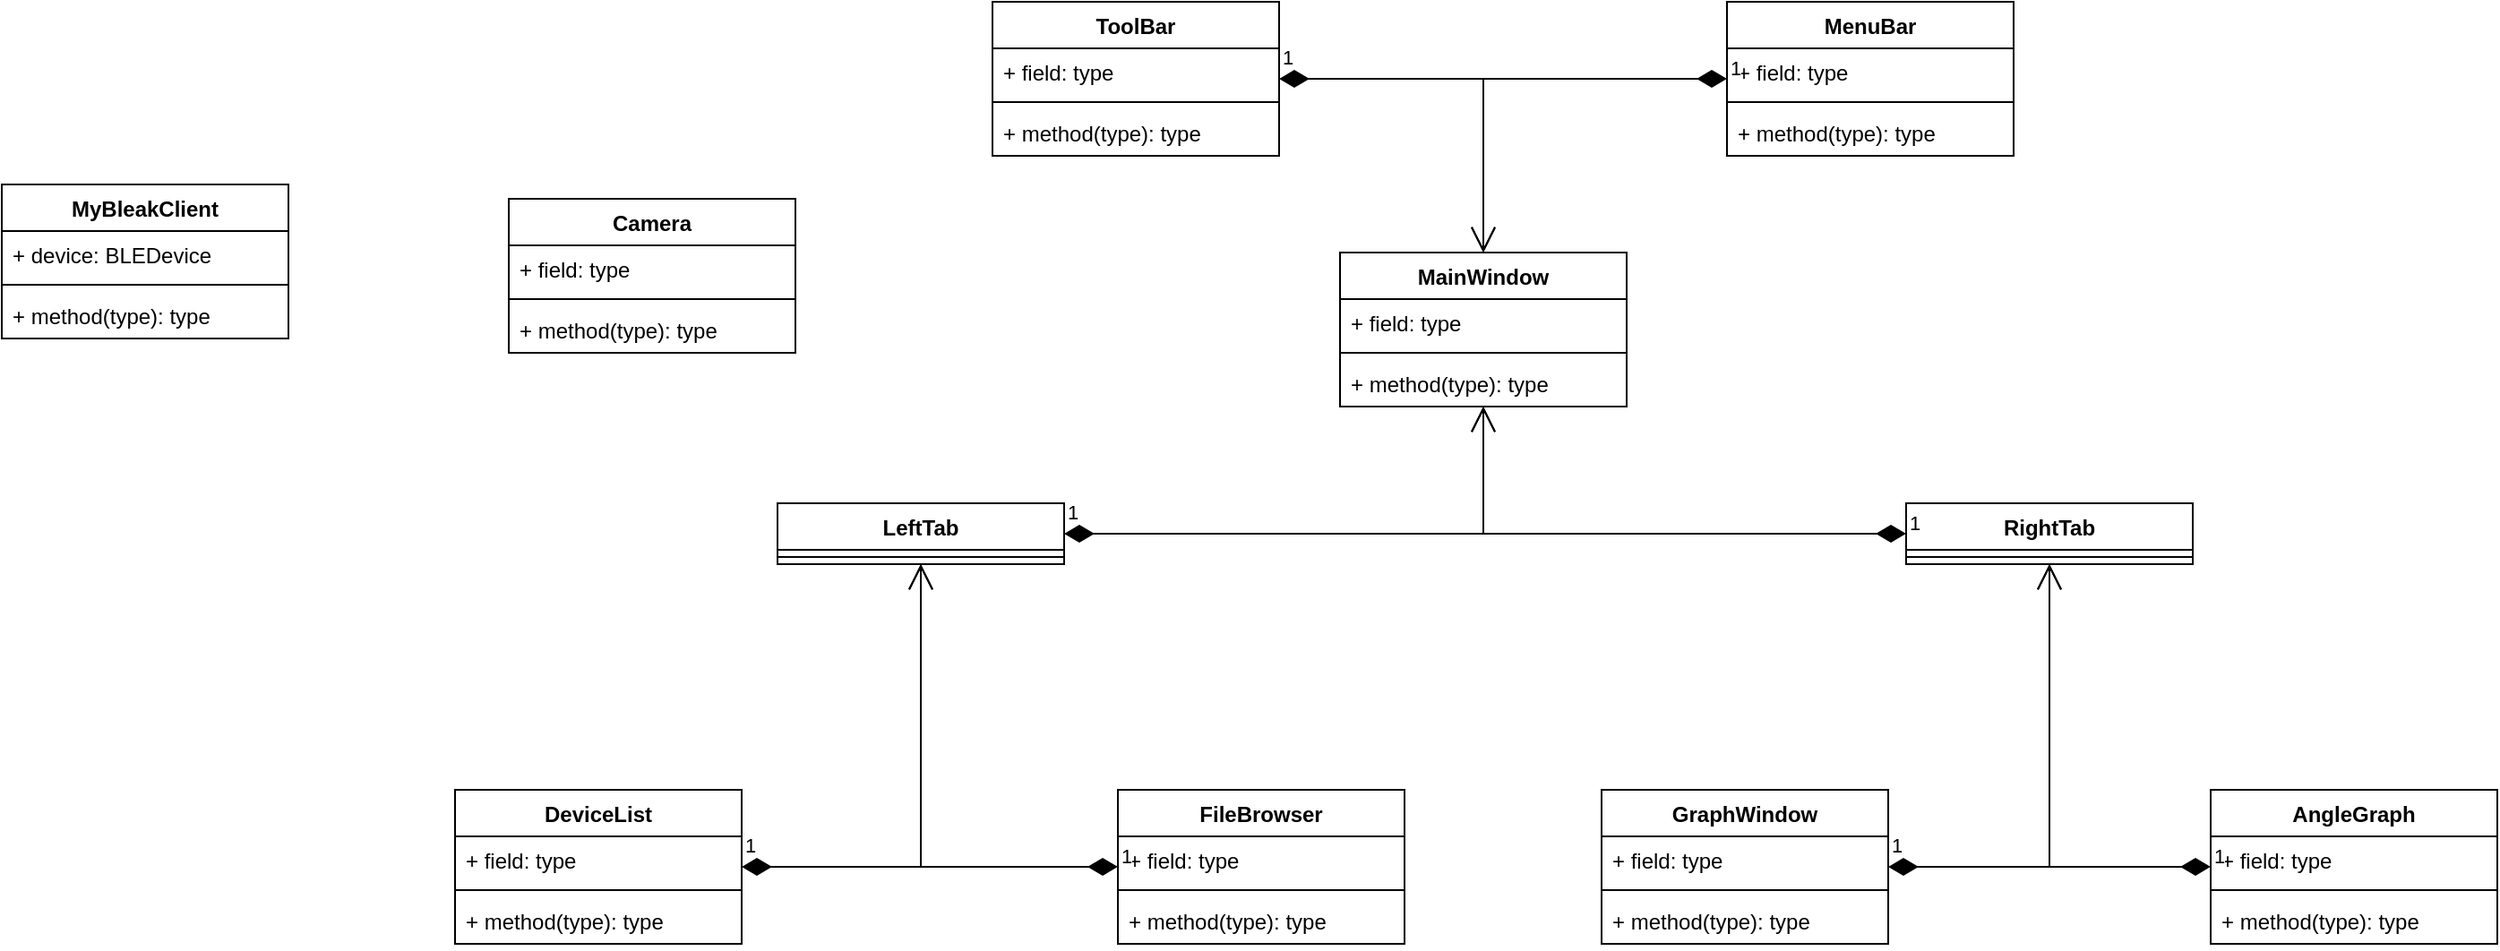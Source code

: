 <mxfile version="20.3.0" type="github">
  <diagram id="C5RBs43oDa-KdzZeNtuy" name="Page-1">
    <mxGraphModel dx="2249" dy="794" grid="1" gridSize="10" guides="1" tooltips="1" connect="1" arrows="1" fold="1" page="1" pageScale="1" pageWidth="827" pageHeight="1169" math="0" shadow="0">
      <root>
        <mxCell id="WIyWlLk6GJQsqaUBKTNV-0" />
        <mxCell id="WIyWlLk6GJQsqaUBKTNV-1" parent="WIyWlLk6GJQsqaUBKTNV-0" />
        <mxCell id="hrHsHasM8kGhDxBaZL0c-0" value="MainWindow" style="swimlane;fontStyle=1;align=center;verticalAlign=top;childLayout=stackLayout;horizontal=1;startSize=26;horizontalStack=0;resizeParent=1;resizeParentMax=0;resizeLast=0;collapsible=1;marginBottom=0;" parent="WIyWlLk6GJQsqaUBKTNV-1" vertex="1">
          <mxGeometry x="254" y="170" width="160" height="86" as="geometry" />
        </mxCell>
        <mxCell id="hrHsHasM8kGhDxBaZL0c-1" value="+ field: type" style="text;strokeColor=none;fillColor=none;align=left;verticalAlign=top;spacingLeft=4;spacingRight=4;overflow=hidden;rotatable=0;points=[[0,0.5],[1,0.5]];portConstraint=eastwest;" parent="hrHsHasM8kGhDxBaZL0c-0" vertex="1">
          <mxGeometry y="26" width="160" height="26" as="geometry" />
        </mxCell>
        <mxCell id="hrHsHasM8kGhDxBaZL0c-2" value="" style="line;strokeWidth=1;fillColor=none;align=left;verticalAlign=middle;spacingTop=-1;spacingLeft=3;spacingRight=3;rotatable=0;labelPosition=right;points=[];portConstraint=eastwest;strokeColor=inherit;" parent="hrHsHasM8kGhDxBaZL0c-0" vertex="1">
          <mxGeometry y="52" width="160" height="8" as="geometry" />
        </mxCell>
        <mxCell id="hrHsHasM8kGhDxBaZL0c-3" value="+ method(type): type" style="text;strokeColor=none;fillColor=none;align=left;verticalAlign=top;spacingLeft=4;spacingRight=4;overflow=hidden;rotatable=0;points=[[0,0.5],[1,0.5]];portConstraint=eastwest;" parent="hrHsHasM8kGhDxBaZL0c-0" vertex="1">
          <mxGeometry y="60" width="160" height="26" as="geometry" />
        </mxCell>
        <mxCell id="hrHsHasM8kGhDxBaZL0c-4" value="GraphWindow" style="swimlane;fontStyle=1;align=center;verticalAlign=top;childLayout=stackLayout;horizontal=1;startSize=26;horizontalStack=0;resizeParent=1;resizeParentMax=0;resizeLast=0;collapsible=1;marginBottom=0;" parent="WIyWlLk6GJQsqaUBKTNV-1" vertex="1">
          <mxGeometry x="400" y="470" width="160" height="86" as="geometry" />
        </mxCell>
        <mxCell id="hrHsHasM8kGhDxBaZL0c-5" value="+ field: type" style="text;strokeColor=none;fillColor=none;align=left;verticalAlign=top;spacingLeft=4;spacingRight=4;overflow=hidden;rotatable=0;points=[[0,0.5],[1,0.5]];portConstraint=eastwest;" parent="hrHsHasM8kGhDxBaZL0c-4" vertex="1">
          <mxGeometry y="26" width="160" height="26" as="geometry" />
        </mxCell>
        <mxCell id="hrHsHasM8kGhDxBaZL0c-6" value="" style="line;strokeWidth=1;fillColor=none;align=left;verticalAlign=middle;spacingTop=-1;spacingLeft=3;spacingRight=3;rotatable=0;labelPosition=right;points=[];portConstraint=eastwest;strokeColor=inherit;" parent="hrHsHasM8kGhDxBaZL0c-4" vertex="1">
          <mxGeometry y="52" width="160" height="8" as="geometry" />
        </mxCell>
        <mxCell id="hrHsHasM8kGhDxBaZL0c-7" value="+ method(type): type" style="text;strokeColor=none;fillColor=none;align=left;verticalAlign=top;spacingLeft=4;spacingRight=4;overflow=hidden;rotatable=0;points=[[0,0.5],[1,0.5]];portConstraint=eastwest;" parent="hrHsHasM8kGhDxBaZL0c-4" vertex="1">
          <mxGeometry y="60" width="160" height="26" as="geometry" />
        </mxCell>
        <mxCell id="hrHsHasM8kGhDxBaZL0c-8" value="AngleGraph" style="swimlane;fontStyle=1;align=center;verticalAlign=top;childLayout=stackLayout;horizontal=1;startSize=26;horizontalStack=0;resizeParent=1;resizeParentMax=0;resizeLast=0;collapsible=1;marginBottom=0;" parent="WIyWlLk6GJQsqaUBKTNV-1" vertex="1">
          <mxGeometry x="740" y="470" width="160" height="86" as="geometry" />
        </mxCell>
        <mxCell id="hrHsHasM8kGhDxBaZL0c-9" value="+ field: type" style="text;strokeColor=none;fillColor=none;align=left;verticalAlign=top;spacingLeft=4;spacingRight=4;overflow=hidden;rotatable=0;points=[[0,0.5],[1,0.5]];portConstraint=eastwest;" parent="hrHsHasM8kGhDxBaZL0c-8" vertex="1">
          <mxGeometry y="26" width="160" height="26" as="geometry" />
        </mxCell>
        <mxCell id="hrHsHasM8kGhDxBaZL0c-10" value="" style="line;strokeWidth=1;fillColor=none;align=left;verticalAlign=middle;spacingTop=-1;spacingLeft=3;spacingRight=3;rotatable=0;labelPosition=right;points=[];portConstraint=eastwest;strokeColor=inherit;" parent="hrHsHasM8kGhDxBaZL0c-8" vertex="1">
          <mxGeometry y="52" width="160" height="8" as="geometry" />
        </mxCell>
        <mxCell id="hrHsHasM8kGhDxBaZL0c-11" value="+ method(type): type" style="text;strokeColor=none;fillColor=none;align=left;verticalAlign=top;spacingLeft=4;spacingRight=4;overflow=hidden;rotatable=0;points=[[0,0.5],[1,0.5]];portConstraint=eastwest;" parent="hrHsHasM8kGhDxBaZL0c-8" vertex="1">
          <mxGeometry y="60" width="160" height="26" as="geometry" />
        </mxCell>
        <mxCell id="hrHsHasM8kGhDxBaZL0c-12" value="ToolBar" style="swimlane;fontStyle=1;align=center;verticalAlign=top;childLayout=stackLayout;horizontal=1;startSize=26;horizontalStack=0;resizeParent=1;resizeParentMax=0;resizeLast=0;collapsible=1;marginBottom=0;" parent="WIyWlLk6GJQsqaUBKTNV-1" vertex="1">
          <mxGeometry x="60" y="30" width="160" height="86" as="geometry" />
        </mxCell>
        <mxCell id="hrHsHasM8kGhDxBaZL0c-13" value="+ field: type" style="text;strokeColor=none;fillColor=none;align=left;verticalAlign=top;spacingLeft=4;spacingRight=4;overflow=hidden;rotatable=0;points=[[0,0.5],[1,0.5]];portConstraint=eastwest;" parent="hrHsHasM8kGhDxBaZL0c-12" vertex="1">
          <mxGeometry y="26" width="160" height="26" as="geometry" />
        </mxCell>
        <mxCell id="hrHsHasM8kGhDxBaZL0c-14" value="" style="line;strokeWidth=1;fillColor=none;align=left;verticalAlign=middle;spacingTop=-1;spacingLeft=3;spacingRight=3;rotatable=0;labelPosition=right;points=[];portConstraint=eastwest;strokeColor=inherit;" parent="hrHsHasM8kGhDxBaZL0c-12" vertex="1">
          <mxGeometry y="52" width="160" height="8" as="geometry" />
        </mxCell>
        <mxCell id="hrHsHasM8kGhDxBaZL0c-15" value="+ method(type): type" style="text;strokeColor=none;fillColor=none;align=left;verticalAlign=top;spacingLeft=4;spacingRight=4;overflow=hidden;rotatable=0;points=[[0,0.5],[1,0.5]];portConstraint=eastwest;" parent="hrHsHasM8kGhDxBaZL0c-12" vertex="1">
          <mxGeometry y="60" width="160" height="26" as="geometry" />
        </mxCell>
        <mxCell id="hrHsHasM8kGhDxBaZL0c-16" value="MenuBar" style="swimlane;fontStyle=1;align=center;verticalAlign=top;childLayout=stackLayout;horizontal=1;startSize=26;horizontalStack=0;resizeParent=1;resizeParentMax=0;resizeLast=0;collapsible=1;marginBottom=0;" parent="WIyWlLk6GJQsqaUBKTNV-1" vertex="1">
          <mxGeometry x="470" y="30" width="160" height="86" as="geometry" />
        </mxCell>
        <mxCell id="hrHsHasM8kGhDxBaZL0c-17" value="+ field: type" style="text;strokeColor=none;fillColor=none;align=left;verticalAlign=top;spacingLeft=4;spacingRight=4;overflow=hidden;rotatable=0;points=[[0,0.5],[1,0.5]];portConstraint=eastwest;" parent="hrHsHasM8kGhDxBaZL0c-16" vertex="1">
          <mxGeometry y="26" width="160" height="26" as="geometry" />
        </mxCell>
        <mxCell id="hrHsHasM8kGhDxBaZL0c-18" value="" style="line;strokeWidth=1;fillColor=none;align=left;verticalAlign=middle;spacingTop=-1;spacingLeft=3;spacingRight=3;rotatable=0;labelPosition=right;points=[];portConstraint=eastwest;strokeColor=inherit;" parent="hrHsHasM8kGhDxBaZL0c-16" vertex="1">
          <mxGeometry y="52" width="160" height="8" as="geometry" />
        </mxCell>
        <mxCell id="hrHsHasM8kGhDxBaZL0c-19" value="+ method(type): type" style="text;strokeColor=none;fillColor=none;align=left;verticalAlign=top;spacingLeft=4;spacingRight=4;overflow=hidden;rotatable=0;points=[[0,0.5],[1,0.5]];portConstraint=eastwest;" parent="hrHsHasM8kGhDxBaZL0c-16" vertex="1">
          <mxGeometry y="60" width="160" height="26" as="geometry" />
        </mxCell>
        <mxCell id="hrHsHasM8kGhDxBaZL0c-20" value="DeviceList" style="swimlane;fontStyle=1;align=center;verticalAlign=top;childLayout=stackLayout;horizontal=1;startSize=26;horizontalStack=0;resizeParent=1;resizeParentMax=0;resizeLast=0;collapsible=1;marginBottom=0;" parent="WIyWlLk6GJQsqaUBKTNV-1" vertex="1">
          <mxGeometry x="-240" y="470" width="160" height="86" as="geometry" />
        </mxCell>
        <mxCell id="hrHsHasM8kGhDxBaZL0c-21" value="+ field: type" style="text;strokeColor=none;fillColor=none;align=left;verticalAlign=top;spacingLeft=4;spacingRight=4;overflow=hidden;rotatable=0;points=[[0,0.5],[1,0.5]];portConstraint=eastwest;" parent="hrHsHasM8kGhDxBaZL0c-20" vertex="1">
          <mxGeometry y="26" width="160" height="26" as="geometry" />
        </mxCell>
        <mxCell id="hrHsHasM8kGhDxBaZL0c-22" value="" style="line;strokeWidth=1;fillColor=none;align=left;verticalAlign=middle;spacingTop=-1;spacingLeft=3;spacingRight=3;rotatable=0;labelPosition=right;points=[];portConstraint=eastwest;strokeColor=inherit;" parent="hrHsHasM8kGhDxBaZL0c-20" vertex="1">
          <mxGeometry y="52" width="160" height="8" as="geometry" />
        </mxCell>
        <mxCell id="hrHsHasM8kGhDxBaZL0c-23" value="+ method(type): type" style="text;strokeColor=none;fillColor=none;align=left;verticalAlign=top;spacingLeft=4;spacingRight=4;overflow=hidden;rotatable=0;points=[[0,0.5],[1,0.5]];portConstraint=eastwest;" parent="hrHsHasM8kGhDxBaZL0c-20" vertex="1">
          <mxGeometry y="60" width="160" height="26" as="geometry" />
        </mxCell>
        <mxCell id="hrHsHasM8kGhDxBaZL0c-24" value="FileBrowser" style="swimlane;fontStyle=1;align=center;verticalAlign=top;childLayout=stackLayout;horizontal=1;startSize=26;horizontalStack=0;resizeParent=1;resizeParentMax=0;resizeLast=0;collapsible=1;marginBottom=0;" parent="WIyWlLk6GJQsqaUBKTNV-1" vertex="1">
          <mxGeometry x="130" y="470" width="160" height="86" as="geometry" />
        </mxCell>
        <mxCell id="hrHsHasM8kGhDxBaZL0c-25" value="+ field: type" style="text;strokeColor=none;fillColor=none;align=left;verticalAlign=top;spacingLeft=4;spacingRight=4;overflow=hidden;rotatable=0;points=[[0,0.5],[1,0.5]];portConstraint=eastwest;" parent="hrHsHasM8kGhDxBaZL0c-24" vertex="1">
          <mxGeometry y="26" width="160" height="26" as="geometry" />
        </mxCell>
        <mxCell id="hrHsHasM8kGhDxBaZL0c-26" value="" style="line;strokeWidth=1;fillColor=none;align=left;verticalAlign=middle;spacingTop=-1;spacingLeft=3;spacingRight=3;rotatable=0;labelPosition=right;points=[];portConstraint=eastwest;strokeColor=inherit;" parent="hrHsHasM8kGhDxBaZL0c-24" vertex="1">
          <mxGeometry y="52" width="160" height="8" as="geometry" />
        </mxCell>
        <mxCell id="hrHsHasM8kGhDxBaZL0c-27" value="+ method(type): type" style="text;strokeColor=none;fillColor=none;align=left;verticalAlign=top;spacingLeft=4;spacingRight=4;overflow=hidden;rotatable=0;points=[[0,0.5],[1,0.5]];portConstraint=eastwest;" parent="hrHsHasM8kGhDxBaZL0c-24" vertex="1">
          <mxGeometry y="60" width="160" height="26" as="geometry" />
        </mxCell>
        <mxCell id="hrHsHasM8kGhDxBaZL0c-28" value="RightTab" style="swimlane;fontStyle=1;align=center;verticalAlign=top;childLayout=stackLayout;horizontal=1;startSize=26;horizontalStack=0;resizeParent=1;resizeParentMax=0;resizeLast=0;collapsible=1;marginBottom=0;" parent="WIyWlLk6GJQsqaUBKTNV-1" vertex="1">
          <mxGeometry x="570" y="310" width="160" height="34" as="geometry" />
        </mxCell>
        <mxCell id="hrHsHasM8kGhDxBaZL0c-30" value="" style="line;strokeWidth=1;fillColor=none;align=left;verticalAlign=middle;spacingTop=-1;spacingLeft=3;spacingRight=3;rotatable=0;labelPosition=right;points=[];portConstraint=eastwest;strokeColor=inherit;" parent="hrHsHasM8kGhDxBaZL0c-28" vertex="1">
          <mxGeometry y="26" width="160" height="8" as="geometry" />
        </mxCell>
        <mxCell id="hrHsHasM8kGhDxBaZL0c-33" value="LeftTab" style="swimlane;fontStyle=1;align=center;verticalAlign=top;childLayout=stackLayout;horizontal=1;startSize=26;horizontalStack=0;resizeParent=1;resizeParentMax=0;resizeLast=0;collapsible=1;marginBottom=0;" parent="WIyWlLk6GJQsqaUBKTNV-1" vertex="1">
          <mxGeometry x="-60" y="310" width="160" height="34" as="geometry" />
        </mxCell>
        <mxCell id="hrHsHasM8kGhDxBaZL0c-35" value="" style="line;strokeWidth=1;fillColor=none;align=left;verticalAlign=middle;spacingTop=-1;spacingLeft=3;spacingRight=3;rotatable=0;labelPosition=right;points=[];portConstraint=eastwest;strokeColor=inherit;" parent="hrHsHasM8kGhDxBaZL0c-33" vertex="1">
          <mxGeometry y="26" width="160" height="8" as="geometry" />
        </mxCell>
        <mxCell id="hrHsHasM8kGhDxBaZL0c-39" value="1" style="endArrow=open;html=1;endSize=12;startArrow=diamondThin;startSize=14;startFill=1;edgeStyle=orthogonalEdgeStyle;align=left;verticalAlign=bottom;rounded=0;" parent="WIyWlLk6GJQsqaUBKTNV-1" source="hrHsHasM8kGhDxBaZL0c-33" target="hrHsHasM8kGhDxBaZL0c-0" edge="1">
          <mxGeometry x="-1" y="3" relative="1" as="geometry">
            <mxPoint x="210" y="348.5" as="sourcePoint" />
            <mxPoint x="370" y="348.5" as="targetPoint" />
            <Array as="points" />
          </mxGeometry>
        </mxCell>
        <mxCell id="hrHsHasM8kGhDxBaZL0c-40" value="1" style="endArrow=open;html=1;endSize=12;startArrow=diamondThin;startSize=14;startFill=1;edgeStyle=orthogonalEdgeStyle;align=left;verticalAlign=bottom;rounded=0;" parent="WIyWlLk6GJQsqaUBKTNV-1" source="hrHsHasM8kGhDxBaZL0c-28" target="hrHsHasM8kGhDxBaZL0c-0" edge="1">
          <mxGeometry x="-1" y="3" relative="1" as="geometry">
            <mxPoint x="220" y="400" as="sourcePoint" />
            <mxPoint x="380" y="400" as="targetPoint" />
          </mxGeometry>
        </mxCell>
        <mxCell id="hrHsHasM8kGhDxBaZL0c-41" value="1" style="endArrow=open;html=1;endSize=12;startArrow=diamondThin;startSize=14;startFill=1;edgeStyle=orthogonalEdgeStyle;align=left;verticalAlign=bottom;rounded=0;" parent="WIyWlLk6GJQsqaUBKTNV-1" source="hrHsHasM8kGhDxBaZL0c-4" target="hrHsHasM8kGhDxBaZL0c-28" edge="1">
          <mxGeometry x="-1" y="3" relative="1" as="geometry">
            <mxPoint x="560" y="520" as="sourcePoint" />
            <mxPoint x="720" y="520" as="targetPoint" />
          </mxGeometry>
        </mxCell>
        <mxCell id="hrHsHasM8kGhDxBaZL0c-42" value="1" style="endArrow=open;html=1;endSize=12;startArrow=diamondThin;startSize=14;startFill=1;edgeStyle=orthogonalEdgeStyle;align=left;verticalAlign=bottom;rounded=0;" parent="WIyWlLk6GJQsqaUBKTNV-1" source="hrHsHasM8kGhDxBaZL0c-8" target="hrHsHasM8kGhDxBaZL0c-28" edge="1">
          <mxGeometry x="-1" y="3" relative="1" as="geometry">
            <mxPoint x="660" y="570" as="sourcePoint" />
            <mxPoint x="820" y="570" as="targetPoint" />
          </mxGeometry>
        </mxCell>
        <mxCell id="hrHsHasM8kGhDxBaZL0c-43" value="1" style="endArrow=open;html=1;endSize=12;startArrow=diamondThin;startSize=14;startFill=1;edgeStyle=orthogonalEdgeStyle;align=left;verticalAlign=bottom;rounded=0;" parent="WIyWlLk6GJQsqaUBKTNV-1" source="hrHsHasM8kGhDxBaZL0c-20" target="hrHsHasM8kGhDxBaZL0c-33" edge="1">
          <mxGeometry x="-1" y="3" relative="1" as="geometry">
            <mxPoint x="-80" y="630" as="sourcePoint" />
            <mxPoint x="80" y="630" as="targetPoint" />
          </mxGeometry>
        </mxCell>
        <mxCell id="hrHsHasM8kGhDxBaZL0c-44" value="1" style="endArrow=open;html=1;endSize=12;startArrow=diamondThin;startSize=14;startFill=1;edgeStyle=orthogonalEdgeStyle;align=left;verticalAlign=bottom;rounded=0;" parent="WIyWlLk6GJQsqaUBKTNV-1" source="hrHsHasM8kGhDxBaZL0c-24" target="hrHsHasM8kGhDxBaZL0c-33" edge="1">
          <mxGeometry x="-1" y="3" relative="1" as="geometry">
            <mxPoint x="-50" y="540" as="sourcePoint" />
            <mxPoint x="110" y="540" as="targetPoint" />
          </mxGeometry>
        </mxCell>
        <mxCell id="hrHsHasM8kGhDxBaZL0c-45" value="1" style="endArrow=open;html=1;endSize=12;startArrow=diamondThin;startSize=14;startFill=1;edgeStyle=orthogonalEdgeStyle;align=left;verticalAlign=bottom;rounded=0;" parent="WIyWlLk6GJQsqaUBKTNV-1" source="hrHsHasM8kGhDxBaZL0c-12" target="hrHsHasM8kGhDxBaZL0c-0" edge="1">
          <mxGeometry x="-1" y="3" relative="1" as="geometry">
            <mxPoint x="260" y="80" as="sourcePoint" />
            <mxPoint x="420" y="80" as="targetPoint" />
          </mxGeometry>
        </mxCell>
        <mxCell id="hrHsHasM8kGhDxBaZL0c-46" value="1" style="endArrow=open;html=1;endSize=12;startArrow=diamondThin;startSize=14;startFill=1;edgeStyle=orthogonalEdgeStyle;align=left;verticalAlign=bottom;rounded=0;" parent="WIyWlLk6GJQsqaUBKTNV-1" source="hrHsHasM8kGhDxBaZL0c-16" target="hrHsHasM8kGhDxBaZL0c-0" edge="1">
          <mxGeometry x="-1" y="3" relative="1" as="geometry">
            <mxPoint x="330" y="30" as="sourcePoint" />
            <mxPoint x="490" y="30" as="targetPoint" />
          </mxGeometry>
        </mxCell>
        <mxCell id="QLAAm3aa-DR_Ghh0Bf3E-0" value="Camera" style="swimlane;fontStyle=1;align=center;verticalAlign=top;childLayout=stackLayout;horizontal=1;startSize=26;horizontalStack=0;resizeParent=1;resizeParentMax=0;resizeLast=0;collapsible=1;marginBottom=0;" parent="WIyWlLk6GJQsqaUBKTNV-1" vertex="1">
          <mxGeometry x="-210" y="140" width="160" height="86" as="geometry" />
        </mxCell>
        <mxCell id="QLAAm3aa-DR_Ghh0Bf3E-1" value="+ field: type" style="text;strokeColor=none;fillColor=none;align=left;verticalAlign=top;spacingLeft=4;spacingRight=4;overflow=hidden;rotatable=0;points=[[0,0.5],[1,0.5]];portConstraint=eastwest;" parent="QLAAm3aa-DR_Ghh0Bf3E-0" vertex="1">
          <mxGeometry y="26" width="160" height="26" as="geometry" />
        </mxCell>
        <mxCell id="QLAAm3aa-DR_Ghh0Bf3E-2" value="" style="line;strokeWidth=1;fillColor=none;align=left;verticalAlign=middle;spacingTop=-1;spacingLeft=3;spacingRight=3;rotatable=0;labelPosition=right;points=[];portConstraint=eastwest;strokeColor=inherit;" parent="QLAAm3aa-DR_Ghh0Bf3E-0" vertex="1">
          <mxGeometry y="52" width="160" height="8" as="geometry" />
        </mxCell>
        <mxCell id="QLAAm3aa-DR_Ghh0Bf3E-3" value="+ method(type): type" style="text;strokeColor=none;fillColor=none;align=left;verticalAlign=top;spacingLeft=4;spacingRight=4;overflow=hidden;rotatable=0;points=[[0,0.5],[1,0.5]];portConstraint=eastwest;" parent="QLAAm3aa-DR_Ghh0Bf3E-0" vertex="1">
          <mxGeometry y="60" width="160" height="26" as="geometry" />
        </mxCell>
        <mxCell id="QLAAm3aa-DR_Ghh0Bf3E-4" value="MyBleakClient" style="swimlane;fontStyle=1;align=center;verticalAlign=top;childLayout=stackLayout;horizontal=1;startSize=26;horizontalStack=0;resizeParent=1;resizeParentMax=0;resizeLast=0;collapsible=1;marginBottom=0;" parent="WIyWlLk6GJQsqaUBKTNV-1" vertex="1">
          <mxGeometry x="-493" y="132" width="160" height="86" as="geometry" />
        </mxCell>
        <mxCell id="QLAAm3aa-DR_Ghh0Bf3E-5" value="+ device: BLEDevice" style="text;strokeColor=none;fillColor=none;align=left;verticalAlign=top;spacingLeft=4;spacingRight=4;overflow=hidden;rotatable=0;points=[[0,0.5],[1,0.5]];portConstraint=eastwest;" parent="QLAAm3aa-DR_Ghh0Bf3E-4" vertex="1">
          <mxGeometry y="26" width="160" height="26" as="geometry" />
        </mxCell>
        <mxCell id="QLAAm3aa-DR_Ghh0Bf3E-6" value="" style="line;strokeWidth=1;fillColor=none;align=left;verticalAlign=middle;spacingTop=-1;spacingLeft=3;spacingRight=3;rotatable=0;labelPosition=right;points=[];portConstraint=eastwest;strokeColor=inherit;" parent="QLAAm3aa-DR_Ghh0Bf3E-4" vertex="1">
          <mxGeometry y="52" width="160" height="8" as="geometry" />
        </mxCell>
        <mxCell id="QLAAm3aa-DR_Ghh0Bf3E-7" value="+ method(type): type" style="text;strokeColor=none;fillColor=none;align=left;verticalAlign=top;spacingLeft=4;spacingRight=4;overflow=hidden;rotatable=0;points=[[0,0.5],[1,0.5]];portConstraint=eastwest;" parent="QLAAm3aa-DR_Ghh0Bf3E-4" vertex="1">
          <mxGeometry y="60" width="160" height="26" as="geometry" />
        </mxCell>
      </root>
    </mxGraphModel>
  </diagram>
</mxfile>
